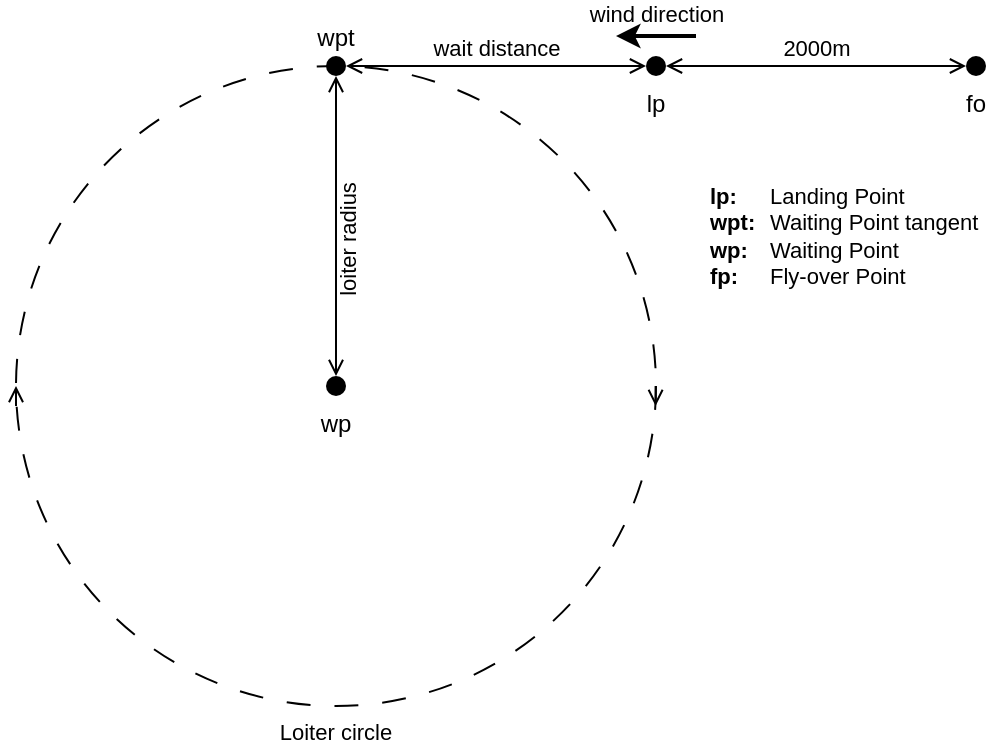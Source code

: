 <mxfile version="24.2.5" type="device">
  <diagram name="Page-1" id="wZUrVf1LZMK-R1Er04Md">
    <mxGraphModel dx="819" dy="426" grid="1" gridSize="10" guides="1" tooltips="1" connect="1" arrows="1" fold="1" page="1" pageScale="1" pageWidth="827" pageHeight="1169" math="0" shadow="0">
      <root>
        <mxCell id="0" />
        <mxCell id="1" parent="0" />
        <mxCell id="gm0JFeF3O6ndESceIS2O-8" value="Loiter circle" style="ellipse;whiteSpace=wrap;html=1;aspect=fixed;fontFamily=Helvetica;fontSize=11;fontColor=default;labelBackgroundColor=none;fillColor=none;dashed=1;dashPattern=12 12;labelPosition=center;verticalLabelPosition=bottom;align=center;verticalAlign=top;" vertex="1" parent="1">
          <mxGeometry x="85" y="245" width="320" height="320" as="geometry" />
        </mxCell>
        <mxCell id="gm0JFeF3O6ndESceIS2O-3" value="2000m" style="rounded=0;orthogonalLoop=1;jettySize=auto;html=1;exitX=1;exitY=0.5;exitDx=0;exitDy=0;entryX=0;entryY=0.5;entryDx=0;entryDy=0;startArrow=open;startFill=0;endArrow=open;endFill=0;labelPosition=center;verticalLabelPosition=top;align=center;verticalAlign=bottom;labelBackgroundColor=none;" edge="1" parent="1" source="gm0JFeF3O6ndESceIS2O-1" target="gm0JFeF3O6ndESceIS2O-2">
          <mxGeometry relative="1" as="geometry" />
        </mxCell>
        <mxCell id="gm0JFeF3O6ndESceIS2O-1" value="lp" style="ellipse;whiteSpace=wrap;html=1;aspect=fixed;fillColor=#000000;strokeColor=none;labelPosition=center;verticalLabelPosition=bottom;align=center;verticalAlign=top;labelBackgroundColor=none;" vertex="1" parent="1">
          <mxGeometry x="400" y="240" width="10" height="10" as="geometry" />
        </mxCell>
        <mxCell id="gm0JFeF3O6ndESceIS2O-2" value="fo" style="ellipse;whiteSpace=wrap;html=1;aspect=fixed;fillColor=#000000;strokeColor=none;labelPosition=center;verticalLabelPosition=bottom;align=center;verticalAlign=top;labelBackgroundColor=none;" vertex="1" parent="1">
          <mxGeometry x="560" y="240" width="10" height="10" as="geometry" />
        </mxCell>
        <mxCell id="gm0JFeF3O6ndESceIS2O-5" value="wait distance" style="edgeStyle=none;rounded=0;orthogonalLoop=1;jettySize=auto;html=1;exitX=1;exitY=0.5;exitDx=0;exitDy=0;entryX=0;entryY=0.5;entryDx=0;entryDy=0;strokeColor=default;align=center;verticalAlign=bottom;fontFamily=Helvetica;fontSize=11;fontColor=default;labelBackgroundColor=none;startArrow=open;startFill=0;endArrow=open;endFill=0;labelPosition=center;verticalLabelPosition=top;" edge="1" parent="1" source="gm0JFeF3O6ndESceIS2O-4" target="gm0JFeF3O6ndESceIS2O-1">
          <mxGeometry x="-0.001" relative="1" as="geometry">
            <mxPoint as="offset" />
          </mxGeometry>
        </mxCell>
        <mxCell id="gm0JFeF3O6ndESceIS2O-7" value="loiter radius" style="edgeStyle=none;rounded=0;orthogonalLoop=1;jettySize=auto;html=1;exitX=0.5;exitY=1;exitDx=0;exitDy=0;entryX=0.5;entryY=0;entryDx=0;entryDy=0;strokeColor=default;align=center;verticalAlign=top;fontFamily=Helvetica;fontSize=11;fontColor=default;labelBackgroundColor=none;startArrow=open;startFill=0;endArrow=open;endFill=0;labelPosition=center;verticalLabelPosition=bottom;horizontal=0;" edge="1" parent="1" source="gm0JFeF3O6ndESceIS2O-4" target="gm0JFeF3O6ndESceIS2O-6">
          <mxGeometry relative="1" as="geometry" />
        </mxCell>
        <mxCell id="gm0JFeF3O6ndESceIS2O-4" value="wpt" style="ellipse;whiteSpace=wrap;html=1;aspect=fixed;fillColor=#000000;strokeColor=none;labelPosition=center;verticalLabelPosition=top;align=center;verticalAlign=bottom;labelBackgroundColor=none;" vertex="1" parent="1">
          <mxGeometry x="240" y="240" width="10" height="10" as="geometry" />
        </mxCell>
        <mxCell id="gm0JFeF3O6ndESceIS2O-6" value="wp" style="ellipse;whiteSpace=wrap;html=1;aspect=fixed;fillColor=#000000;strokeColor=none;labelPosition=center;verticalLabelPosition=bottom;align=center;verticalAlign=top;labelBackgroundColor=none;" vertex="1" parent="1">
          <mxGeometry x="240" y="400" width="10" height="10" as="geometry" />
        </mxCell>
        <mxCell id="gm0JFeF3O6ndESceIS2O-10" value="" style="endArrow=open;html=1;rounded=0;strokeColor=default;align=center;verticalAlign=middle;fontFamily=Helvetica;fontSize=11;fontColor=default;labelBackgroundColor=default;endFill=0;" edge="1" parent="1">
          <mxGeometry width="50" height="50" relative="1" as="geometry">
            <mxPoint x="404.8" y="405" as="sourcePoint" />
            <mxPoint x="404.8" y="415" as="targetPoint" />
          </mxGeometry>
        </mxCell>
        <mxCell id="gm0JFeF3O6ndESceIS2O-11" value="" style="endArrow=none;html=1;rounded=0;strokeColor=default;align=center;verticalAlign=middle;fontFamily=Helvetica;fontSize=11;fontColor=default;labelBackgroundColor=default;endFill=0;startArrow=open;startFill=0;" edge="1" parent="1">
          <mxGeometry width="50" height="50" relative="1" as="geometry">
            <mxPoint x="85" y="405" as="sourcePoint" />
            <mxPoint x="85" y="415" as="targetPoint" />
          </mxGeometry>
        </mxCell>
        <mxCell id="gm0JFeF3O6ndESceIS2O-12" value="lp:&lt;div&gt;wpt:&lt;/div&gt;&lt;div&gt;wp:&lt;/div&gt;&lt;div&gt;fp:&lt;/div&gt;" style="text;html=1;align=left;verticalAlign=middle;whiteSpace=wrap;rounded=0;fontFamily=Helvetica;fontSize=11;fontColor=default;labelBackgroundColor=none;fontStyle=1" vertex="1" parent="1">
          <mxGeometry x="430" y="300" width="30" height="60" as="geometry" />
        </mxCell>
        <mxCell id="gm0JFeF3O6ndESceIS2O-13" value="Landing Point&lt;div&gt;Waiting Point tangent&lt;/div&gt;&lt;div&gt;Waiting Point&lt;/div&gt;&lt;div&gt;Fly-over Point&lt;/div&gt;" style="text;html=1;align=left;verticalAlign=middle;whiteSpace=wrap;rounded=0;fontFamily=Helvetica;fontSize=11;fontColor=default;labelBackgroundColor=none;" vertex="1" parent="1">
          <mxGeometry x="460" y="300" width="110" height="60" as="geometry" />
        </mxCell>
        <mxCell id="gm0JFeF3O6ndESceIS2O-14" value="wind direction" style="endArrow=classic;html=1;rounded=0;strokeColor=default;align=center;verticalAlign=bottom;fontFamily=Helvetica;fontSize=11;fontColor=default;labelBackgroundColor=none;labelPosition=center;verticalLabelPosition=top;endFill=1;strokeWidth=2;spacingBottom=2;" edge="1" parent="1">
          <mxGeometry width="50" height="50" relative="1" as="geometry">
            <mxPoint x="425" y="230" as="sourcePoint" />
            <mxPoint x="385" y="230" as="targetPoint" />
          </mxGeometry>
        </mxCell>
      </root>
    </mxGraphModel>
  </diagram>
</mxfile>
